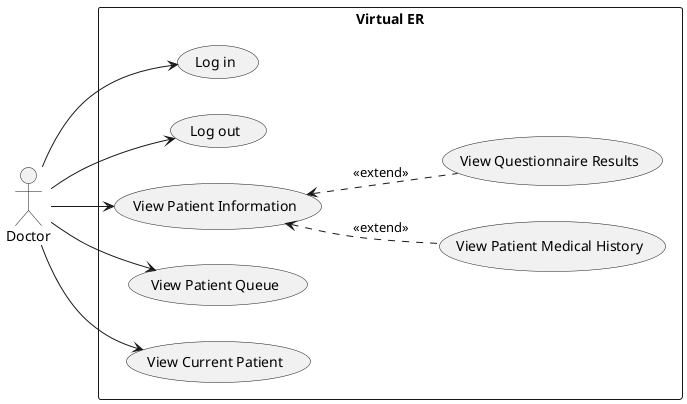 @startuml
left to right direction
actor "Doctor" as dc
rectangle "Virtual ER" {
  usecase "Log in" as login
  usecase "Log out" as logout
  usecase "View Patient Information" as viewpatientinfo
  usecase "View Patient Queue" as viewpatientqueue
  usecase "View Current Patient" as viewcurrentpatient
  usecase "View Patient Medical History" as viewmedhistory
  usecase "View Questionnaire Results" as viewquestionnaire
}
dc --> login
dc --> logout
dc --> viewpatientinfo
dc --> viewpatientqueue
dc --> viewcurrentpatient
viewpatientinfo <.. viewmedhistory:<<extend>>
viewpatientinfo <.. viewquestionnaire:<<extend>>
@enduml
